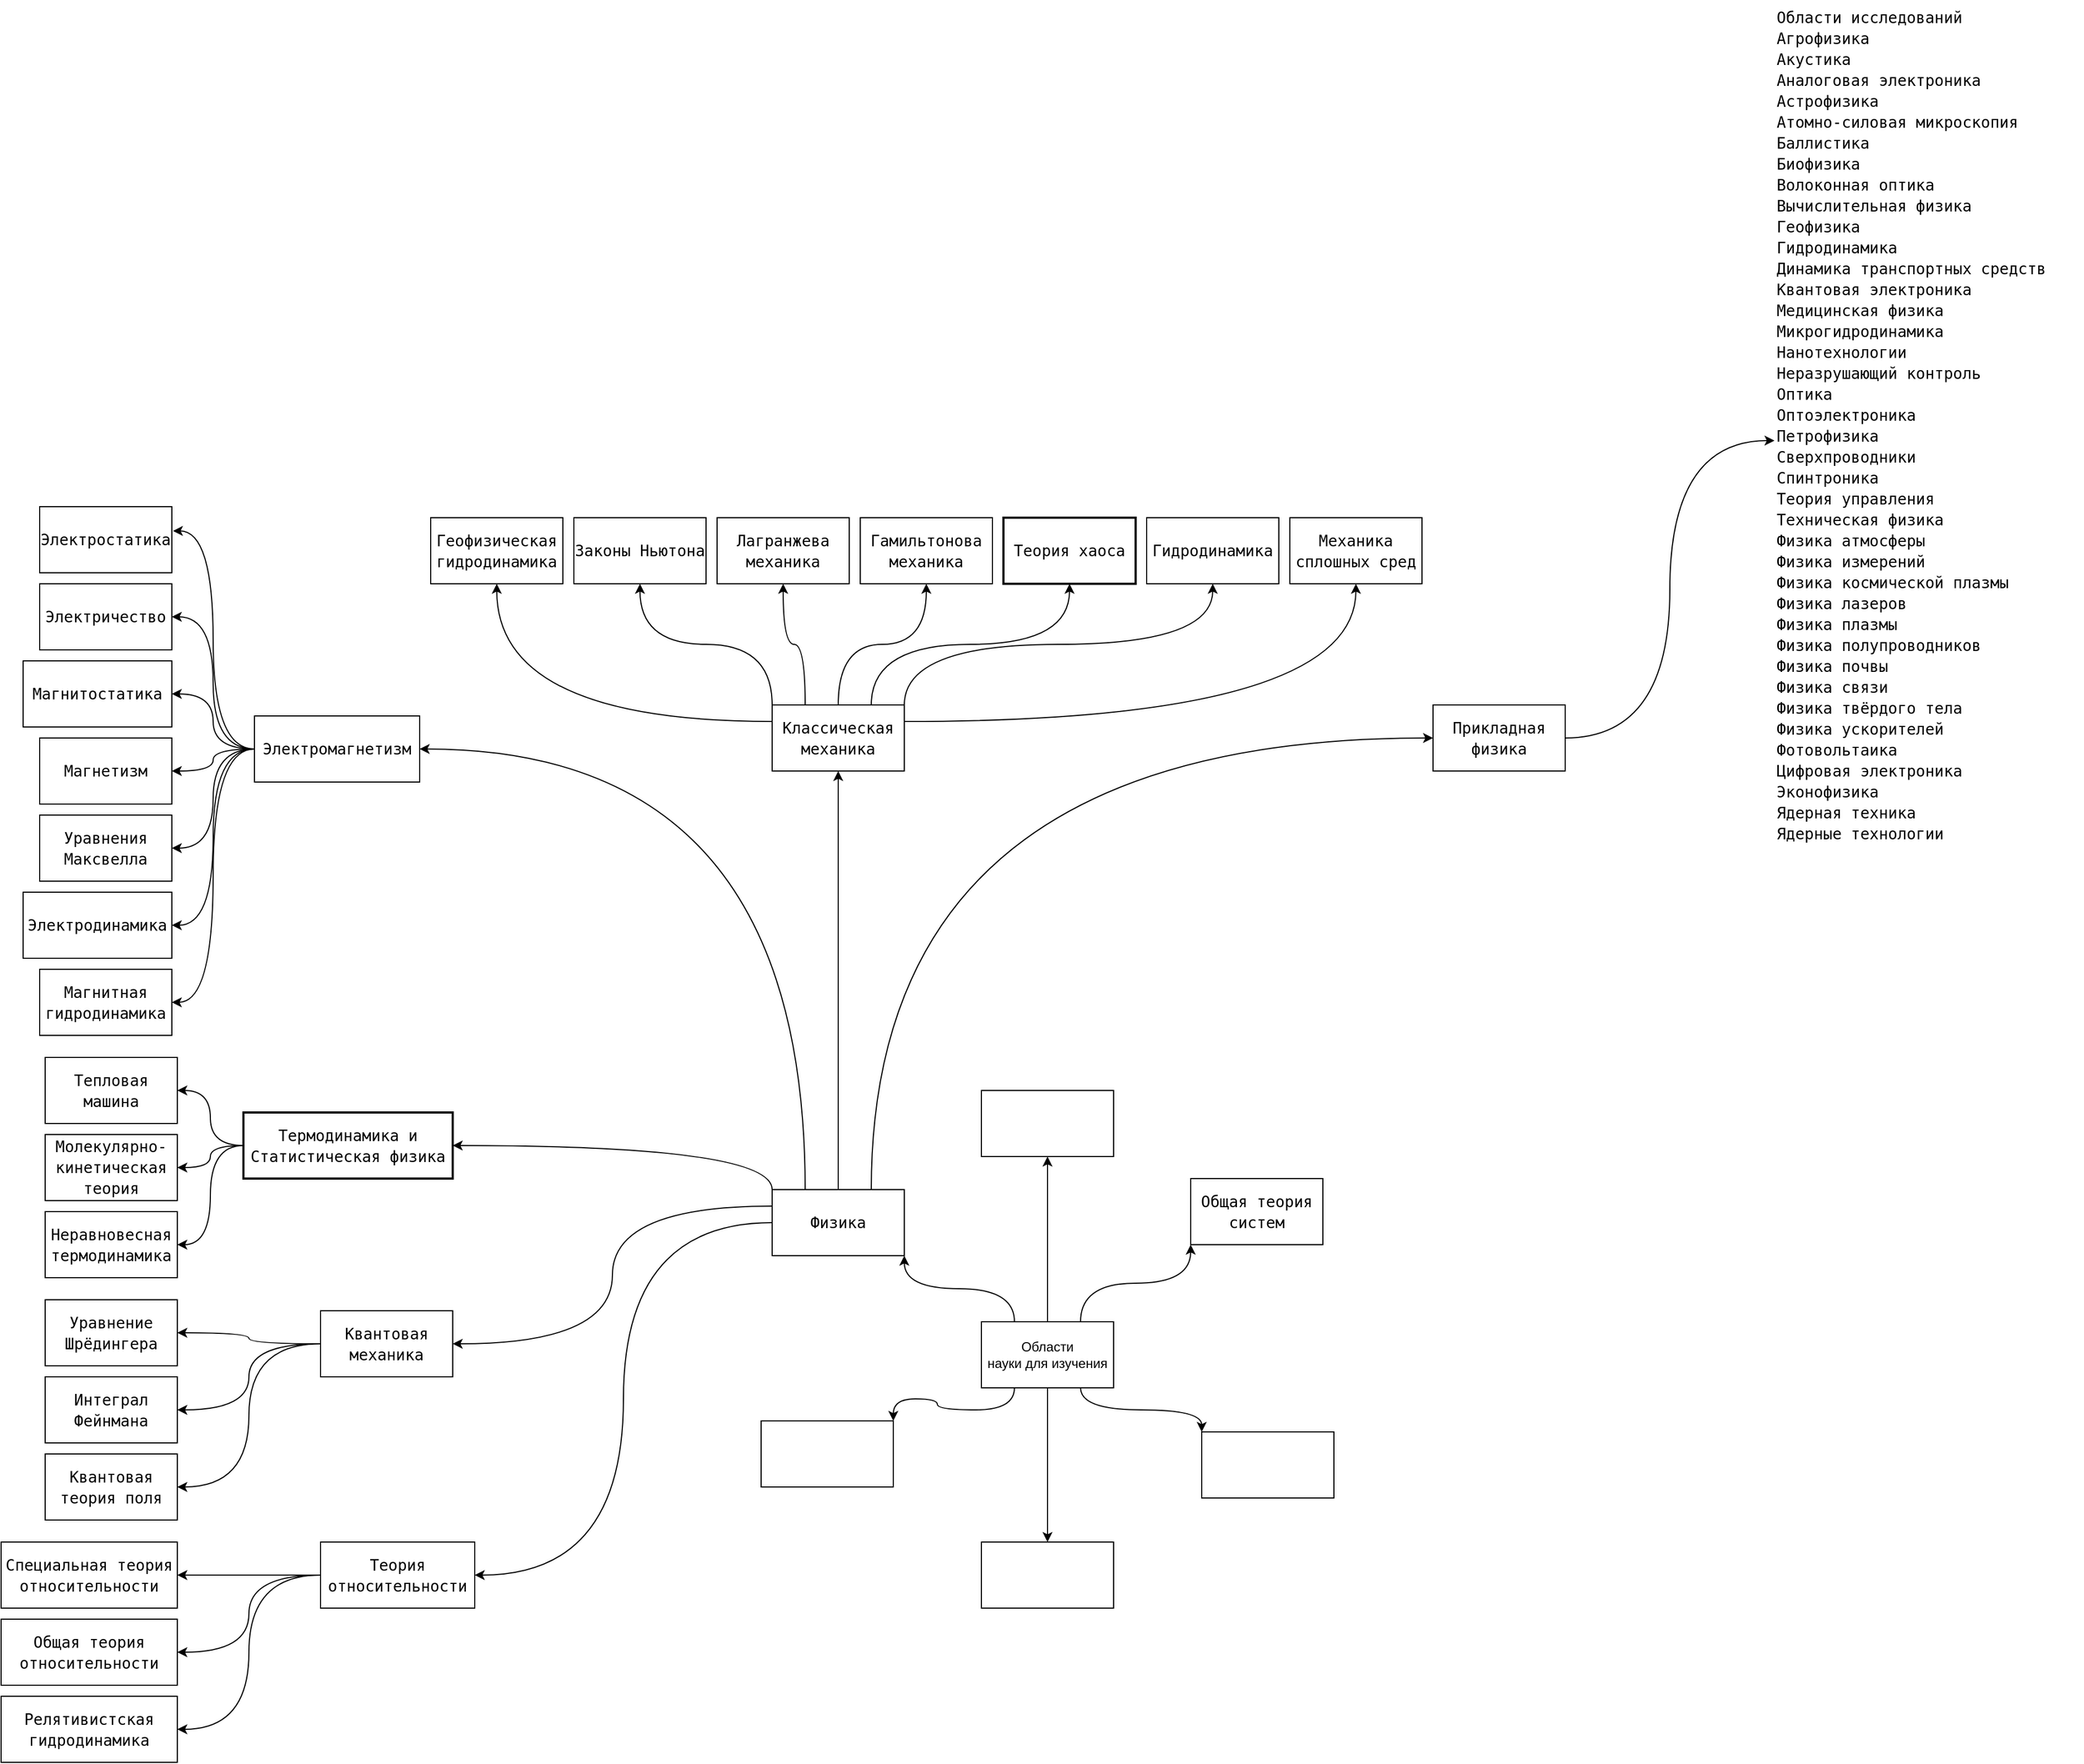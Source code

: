 <mxfile version="20.2.3" type="github">
  <diagram id="l6aqIKa7-YMKTYHHmrUL" name="Page-1">
    <mxGraphModel dx="2268" dy="1892" grid="1" gridSize="10" guides="1" tooltips="1" connect="1" arrows="1" fold="1" page="1" pageScale="1" pageWidth="850" pageHeight="1100" math="0" shadow="0">
      <root>
        <mxCell id="0" />
        <mxCell id="1" parent="0" />
        <mxCell id="TVAkchOufUscBztfs9pw-9" style="edgeStyle=orthogonalEdgeStyle;rounded=0;orthogonalLoop=1;jettySize=auto;html=1;exitX=0.75;exitY=0;exitDx=0;exitDy=0;entryX=0;entryY=1;entryDx=0;entryDy=0;curved=1;" edge="1" parent="1" source="TVAkchOufUscBztfs9pw-1" target="TVAkchOufUscBztfs9pw-2">
          <mxGeometry relative="1" as="geometry" />
        </mxCell>
        <mxCell id="TVAkchOufUscBztfs9pw-10" style="edgeStyle=orthogonalEdgeStyle;curved=1;rounded=0;orthogonalLoop=1;jettySize=auto;html=1;exitX=0.5;exitY=0;exitDx=0;exitDy=0;entryX=0.5;entryY=1;entryDx=0;entryDy=0;" edge="1" parent="1" source="TVAkchOufUscBztfs9pw-1" target="TVAkchOufUscBztfs9pw-6">
          <mxGeometry relative="1" as="geometry" />
        </mxCell>
        <mxCell id="TVAkchOufUscBztfs9pw-11" style="edgeStyle=orthogonalEdgeStyle;curved=1;rounded=0;orthogonalLoop=1;jettySize=auto;html=1;exitX=0.25;exitY=0;exitDx=0;exitDy=0;entryX=1;entryY=1;entryDx=0;entryDy=0;" edge="1" parent="1" source="TVAkchOufUscBztfs9pw-1" target="TVAkchOufUscBztfs9pw-3">
          <mxGeometry relative="1" as="geometry" />
        </mxCell>
        <mxCell id="TVAkchOufUscBztfs9pw-12" style="edgeStyle=orthogonalEdgeStyle;curved=1;rounded=0;orthogonalLoop=1;jettySize=auto;html=1;exitX=0.25;exitY=1;exitDx=0;exitDy=0;entryX=1;entryY=0;entryDx=0;entryDy=0;" edge="1" parent="1" source="TVAkchOufUscBztfs9pw-1" target="TVAkchOufUscBztfs9pw-4">
          <mxGeometry relative="1" as="geometry" />
        </mxCell>
        <mxCell id="TVAkchOufUscBztfs9pw-13" style="edgeStyle=orthogonalEdgeStyle;curved=1;rounded=0;orthogonalLoop=1;jettySize=auto;html=1;exitX=0.75;exitY=1;exitDx=0;exitDy=0;entryX=0;entryY=0;entryDx=0;entryDy=0;" edge="1" parent="1" source="TVAkchOufUscBztfs9pw-1" target="TVAkchOufUscBztfs9pw-5">
          <mxGeometry relative="1" as="geometry" />
        </mxCell>
        <mxCell id="TVAkchOufUscBztfs9pw-14" style="edgeStyle=orthogonalEdgeStyle;curved=1;rounded=0;orthogonalLoop=1;jettySize=auto;html=1;exitX=0.5;exitY=1;exitDx=0;exitDy=0;entryX=0.5;entryY=0;entryDx=0;entryDy=0;" edge="1" parent="1" source="TVAkchOufUscBztfs9pw-1" target="TVAkchOufUscBztfs9pw-7">
          <mxGeometry relative="1" as="geometry" />
        </mxCell>
        <mxCell id="TVAkchOufUscBztfs9pw-1" value="Области&lt;br&gt;науки для изучения" style="rounded=0;whiteSpace=wrap;html=1;" vertex="1" parent="1">
          <mxGeometry x="370" y="340" width="120" height="60" as="geometry" />
        </mxCell>
        <mxCell id="TVAkchOufUscBztfs9pw-2" value="&lt;div style=&quot;background-color: rgb(255, 255, 255); font-family: &amp;quot;Droid Sans Mono&amp;quot;, &amp;quot;monospace&amp;quot;, monospace; font-size: 14px; line-height: 19px;&quot;&gt;Общая теория систем&lt;/div&gt;" style="rounded=0;whiteSpace=wrap;html=1;" vertex="1" parent="1">
          <mxGeometry x="560" y="210" width="120" height="60" as="geometry" />
        </mxCell>
        <mxCell id="TVAkchOufUscBztfs9pw-16" style="edgeStyle=orthogonalEdgeStyle;curved=1;rounded=0;orthogonalLoop=1;jettySize=auto;html=1;exitX=0.5;exitY=0;exitDx=0;exitDy=0;entryX=0.5;entryY=1;entryDx=0;entryDy=0;" edge="1" parent="1" source="TVAkchOufUscBztfs9pw-3" target="TVAkchOufUscBztfs9pw-15">
          <mxGeometry relative="1" as="geometry" />
        </mxCell>
        <mxCell id="TVAkchOufUscBztfs9pw-24" style="edgeStyle=orthogonalEdgeStyle;curved=1;rounded=0;orthogonalLoop=1;jettySize=auto;html=1;exitX=0;exitY=0.5;exitDx=0;exitDy=0;entryX=1;entryY=0.5;entryDx=0;entryDy=0;" edge="1" parent="1" source="TVAkchOufUscBztfs9pw-3" target="TVAkchOufUscBztfs9pw-23">
          <mxGeometry relative="1" as="geometry" />
        </mxCell>
        <mxCell id="TVAkchOufUscBztfs9pw-25" style="edgeStyle=orthogonalEdgeStyle;curved=1;rounded=0;orthogonalLoop=1;jettySize=auto;html=1;exitX=0;exitY=0.25;exitDx=0;exitDy=0;entryX=1;entryY=0.5;entryDx=0;entryDy=0;" edge="1" parent="1" source="TVAkchOufUscBztfs9pw-3" target="TVAkchOufUscBztfs9pw-21">
          <mxGeometry relative="1" as="geometry" />
        </mxCell>
        <mxCell id="TVAkchOufUscBztfs9pw-56" style="edgeStyle=orthogonalEdgeStyle;curved=1;rounded=0;orthogonalLoop=1;jettySize=auto;html=1;exitX=0;exitY=0;exitDx=0;exitDy=0;entryX=1;entryY=0.5;entryDx=0;entryDy=0;" edge="1" parent="1" source="TVAkchOufUscBztfs9pw-3" target="TVAkchOufUscBztfs9pw-19">
          <mxGeometry relative="1" as="geometry" />
        </mxCell>
        <mxCell id="TVAkchOufUscBztfs9pw-78" style="edgeStyle=orthogonalEdgeStyle;curved=1;rounded=0;orthogonalLoop=1;jettySize=auto;html=1;exitX=0.25;exitY=0;exitDx=0;exitDy=0;entryX=1;entryY=0.5;entryDx=0;entryDy=0;" edge="1" parent="1" source="TVAkchOufUscBztfs9pw-3" target="TVAkchOufUscBztfs9pw-17">
          <mxGeometry relative="1" as="geometry" />
        </mxCell>
        <mxCell id="TVAkchOufUscBztfs9pw-81" style="edgeStyle=orthogonalEdgeStyle;curved=1;rounded=0;orthogonalLoop=1;jettySize=auto;html=1;exitX=0.75;exitY=0;exitDx=0;exitDy=0;entryX=0;entryY=0.5;entryDx=0;entryDy=0;" edge="1" parent="1" source="TVAkchOufUscBztfs9pw-3" target="TVAkchOufUscBztfs9pw-79">
          <mxGeometry relative="1" as="geometry" />
        </mxCell>
        <mxCell id="TVAkchOufUscBztfs9pw-3" value="&lt;div style=&quot;line-height: 19px;&quot;&gt;&lt;div style=&quot;background-color: rgb(255, 255, 255); font-family: &amp;quot;Droid Sans Mono&amp;quot;, &amp;quot;monospace&amp;quot;, monospace; font-size: 14px; line-height: 19px;&quot;&gt;Физика&lt;/div&gt;&lt;/div&gt;" style="rounded=0;whiteSpace=wrap;html=1;" vertex="1" parent="1">
          <mxGeometry x="180" y="220" width="120" height="60" as="geometry" />
        </mxCell>
        <mxCell id="TVAkchOufUscBztfs9pw-4" value="" style="rounded=0;whiteSpace=wrap;html=1;" vertex="1" parent="1">
          <mxGeometry x="170" y="430" width="120" height="60" as="geometry" />
        </mxCell>
        <mxCell id="TVAkchOufUscBztfs9pw-5" value="" style="rounded=0;whiteSpace=wrap;html=1;" vertex="1" parent="1">
          <mxGeometry x="570" y="440" width="120" height="60" as="geometry" />
        </mxCell>
        <mxCell id="TVAkchOufUscBztfs9pw-6" value="" style="rounded=0;whiteSpace=wrap;html=1;" vertex="1" parent="1">
          <mxGeometry x="370" y="130" width="120" height="60" as="geometry" />
        </mxCell>
        <mxCell id="TVAkchOufUscBztfs9pw-7" value="" style="rounded=0;whiteSpace=wrap;html=1;" vertex="1" parent="1">
          <mxGeometry x="370" y="540" width="120" height="60" as="geometry" />
        </mxCell>
        <mxCell id="TVAkchOufUscBztfs9pw-54" value="" style="group" vertex="1" connectable="0" parent="1">
          <mxGeometry x="-130" y="-390" width="900" height="230" as="geometry" />
        </mxCell>
        <mxCell id="TVAkchOufUscBztfs9pw-15" value="&lt;div style=&quot;background-color: rgb(255, 255, 255); font-family: &amp;quot;Droid Sans Mono&amp;quot;, &amp;quot;monospace&amp;quot;, monospace; font-size: 14px; line-height: 19px;&quot;&gt;Классическая механика&lt;/div&gt;" style="rounded=0;whiteSpace=wrap;html=1;" vertex="1" parent="TVAkchOufUscBztfs9pw-54">
          <mxGeometry x="310" y="170" width="120" height="60" as="geometry" />
        </mxCell>
        <mxCell id="TVAkchOufUscBztfs9pw-26" value="&lt;div style=&quot;background-color: rgb(255, 255, 255); font-family: &amp;quot;Droid Sans Mono&amp;quot;, &amp;quot;monospace&amp;quot;, monospace; font-size: 14px; line-height: 19px;&quot;&gt;Законы Ньютона&lt;/div&gt;" style="rounded=0;whiteSpace=wrap;html=1;" vertex="1" parent="TVAkchOufUscBztfs9pw-54">
          <mxGeometry x="130" width="120" height="60" as="geometry" />
        </mxCell>
        <mxCell id="TVAkchOufUscBztfs9pw-27" value="&lt;div style=&quot;background-color: rgb(255, 255, 255); font-family: &amp;quot;Droid Sans Mono&amp;quot;, &amp;quot;monospace&amp;quot;, monospace; font-size: 14px; line-height: 19px;&quot;&gt;Лагранжева механика&lt;/div&gt;" style="rounded=0;whiteSpace=wrap;html=1;" vertex="1" parent="TVAkchOufUscBztfs9pw-54">
          <mxGeometry x="260" width="120" height="60" as="geometry" />
        </mxCell>
        <mxCell id="TVAkchOufUscBztfs9pw-28" value="&lt;div style=&quot;background-color: rgb(255, 255, 255); font-family: &amp;quot;Droid Sans Mono&amp;quot;, &amp;quot;monospace&amp;quot;, monospace; font-size: 14px; line-height: 19px;&quot;&gt;Гамильтонова механика&lt;/div&gt;" style="rounded=0;whiteSpace=wrap;html=1;" vertex="1" parent="TVAkchOufUscBztfs9pw-54">
          <mxGeometry x="390" width="120" height="60" as="geometry" />
        </mxCell>
        <mxCell id="TVAkchOufUscBztfs9pw-29" value="&lt;div style=&quot;background-color: rgb(255, 255, 255); font-family: &amp;quot;Droid Sans Mono&amp;quot;, &amp;quot;monospace&amp;quot;, monospace; font-size: 14px; line-height: 19px;&quot;&gt;Теория хаоса&lt;/div&gt;" style="rounded=0;whiteSpace=wrap;html=1;strokeWidth=2;" vertex="1" parent="TVAkchOufUscBztfs9pw-54">
          <mxGeometry x="520" width="120" height="60" as="geometry" />
        </mxCell>
        <mxCell id="TVAkchOufUscBztfs9pw-34" value="&lt;div style=&quot;background-color: rgb(255, 255, 255); font-family: &amp;quot;Droid Sans Mono&amp;quot;, &amp;quot;monospace&amp;quot;, monospace; font-size: 14px; line-height: 19px;&quot;&gt;Гидродинамика&lt;/div&gt;" style="rounded=0;whiteSpace=wrap;html=1;" vertex="1" parent="TVAkchOufUscBztfs9pw-54">
          <mxGeometry x="650" width="120" height="60" as="geometry" />
        </mxCell>
        <mxCell id="TVAkchOufUscBztfs9pw-35" value="&lt;div style=&quot;background-color: rgb(255, 255, 255); font-family: &amp;quot;Droid Sans Mono&amp;quot;, &amp;quot;monospace&amp;quot;, monospace; font-size: 14px; line-height: 19px;&quot;&gt;Геофизическая гидродинамика&lt;/div&gt;" style="rounded=0;whiteSpace=wrap;html=1;" vertex="1" parent="TVAkchOufUscBztfs9pw-54">
          <mxGeometry width="120" height="60" as="geometry" />
        </mxCell>
        <mxCell id="TVAkchOufUscBztfs9pw-38" value="&lt;div style=&quot;background-color: rgb(255, 255, 255); font-family: &amp;quot;Droid Sans Mono&amp;quot;, &amp;quot;monospace&amp;quot;, monospace; font-size: 14px; line-height: 19px;&quot;&gt;Механика сплошных сред&lt;/div&gt;" style="rounded=0;whiteSpace=wrap;html=1;" vertex="1" parent="TVAkchOufUscBztfs9pw-54">
          <mxGeometry x="780" width="120" height="60" as="geometry" />
        </mxCell>
        <mxCell id="TVAkchOufUscBztfs9pw-30" style="edgeStyle=orthogonalEdgeStyle;curved=1;rounded=0;orthogonalLoop=1;jettySize=auto;html=1;exitX=0;exitY=0;exitDx=0;exitDy=0;entryX=0.5;entryY=1;entryDx=0;entryDy=0;" edge="1" parent="TVAkchOufUscBztfs9pw-54" source="TVAkchOufUscBztfs9pw-15" target="TVAkchOufUscBztfs9pw-26">
          <mxGeometry relative="1" as="geometry" />
        </mxCell>
        <mxCell id="TVAkchOufUscBztfs9pw-31" style="edgeStyle=orthogonalEdgeStyle;curved=1;rounded=0;orthogonalLoop=1;jettySize=auto;html=1;exitX=0.25;exitY=0;exitDx=0;exitDy=0;entryX=0.5;entryY=1;entryDx=0;entryDy=0;" edge="1" parent="TVAkchOufUscBztfs9pw-54" source="TVAkchOufUscBztfs9pw-15" target="TVAkchOufUscBztfs9pw-27">
          <mxGeometry relative="1" as="geometry" />
        </mxCell>
        <mxCell id="TVAkchOufUscBztfs9pw-32" style="edgeStyle=orthogonalEdgeStyle;curved=1;rounded=0;orthogonalLoop=1;jettySize=auto;html=1;exitX=0.5;exitY=0;exitDx=0;exitDy=0;entryX=0.5;entryY=1;entryDx=0;entryDy=0;" edge="1" parent="TVAkchOufUscBztfs9pw-54" source="TVAkchOufUscBztfs9pw-15" target="TVAkchOufUscBztfs9pw-28">
          <mxGeometry relative="1" as="geometry" />
        </mxCell>
        <mxCell id="TVAkchOufUscBztfs9pw-33" style="edgeStyle=orthogonalEdgeStyle;curved=1;rounded=0;orthogonalLoop=1;jettySize=auto;html=1;exitX=0.75;exitY=0;exitDx=0;exitDy=0;entryX=0.5;entryY=1;entryDx=0;entryDy=0;" edge="1" parent="TVAkchOufUscBztfs9pw-54" source="TVAkchOufUscBztfs9pw-15" target="TVAkchOufUscBztfs9pw-29">
          <mxGeometry relative="1" as="geometry" />
        </mxCell>
        <mxCell id="TVAkchOufUscBztfs9pw-37" style="edgeStyle=orthogonalEdgeStyle;curved=1;rounded=0;orthogonalLoop=1;jettySize=auto;html=1;exitX=1;exitY=0;exitDx=0;exitDy=0;entryX=0.5;entryY=1;entryDx=0;entryDy=0;" edge="1" parent="TVAkchOufUscBztfs9pw-54" source="TVAkchOufUscBztfs9pw-15" target="TVAkchOufUscBztfs9pw-34">
          <mxGeometry relative="1" as="geometry" />
        </mxCell>
        <mxCell id="TVAkchOufUscBztfs9pw-36" style="edgeStyle=orthogonalEdgeStyle;curved=1;rounded=0;orthogonalLoop=1;jettySize=auto;html=1;exitX=0;exitY=0.25;exitDx=0;exitDy=0;entryX=0.5;entryY=1;entryDx=0;entryDy=0;" edge="1" parent="TVAkchOufUscBztfs9pw-54" source="TVAkchOufUscBztfs9pw-15" target="TVAkchOufUscBztfs9pw-35">
          <mxGeometry relative="1" as="geometry" />
        </mxCell>
        <mxCell id="TVAkchOufUscBztfs9pw-39" style="edgeStyle=orthogonalEdgeStyle;curved=1;rounded=0;orthogonalLoop=1;jettySize=auto;html=1;exitX=1;exitY=0.25;exitDx=0;exitDy=0;entryX=0.5;entryY=1;entryDx=0;entryDy=0;" edge="1" parent="TVAkchOufUscBztfs9pw-54" source="TVAkchOufUscBztfs9pw-15" target="TVAkchOufUscBztfs9pw-38">
          <mxGeometry relative="1" as="geometry" />
        </mxCell>
        <mxCell id="TVAkchOufUscBztfs9pw-55" value="" style="group" vertex="1" connectable="0" parent="1">
          <mxGeometry x="-500" y="-400" width="360" height="480" as="geometry" />
        </mxCell>
        <mxCell id="TVAkchOufUscBztfs9pw-17" value="&lt;div style=&quot;background-color: rgb(255, 255, 255); font-family: &amp;quot;Droid Sans Mono&amp;quot;, &amp;quot;monospace&amp;quot;, monospace; font-size: 14px; line-height: 19px;&quot;&gt;Электромагнетизм&lt;/div&gt;" style="rounded=0;whiteSpace=wrap;html=1;" vertex="1" parent="TVAkchOufUscBztfs9pw-55">
          <mxGeometry x="210" y="190" width="150" height="60" as="geometry" />
        </mxCell>
        <mxCell id="TVAkchOufUscBztfs9pw-40" value="&lt;div style=&quot;background-color: rgb(255, 255, 255); font-family: &amp;quot;Droid Sans Mono&amp;quot;, &amp;quot;monospace&amp;quot;, monospace; font-size: 14px; line-height: 19px;&quot;&gt;Электричество&lt;/div&gt;" style="rounded=0;whiteSpace=wrap;html=1;" vertex="1" parent="TVAkchOufUscBztfs9pw-55">
          <mxGeometry x="15" y="70" width="120" height="60" as="geometry" />
        </mxCell>
        <mxCell id="TVAkchOufUscBztfs9pw-41" value="&lt;div style=&quot;background-color: rgb(255, 255, 255); font-family: &amp;quot;Droid Sans Mono&amp;quot;, &amp;quot;monospace&amp;quot;, monospace; font-size: 14px; line-height: 19px;&quot;&gt;Магнитостатика&lt;/div&gt;" style="rounded=0;whiteSpace=wrap;html=1;" vertex="1" parent="TVAkchOufUscBztfs9pw-55">
          <mxGeometry y="140" width="135" height="60" as="geometry" />
        </mxCell>
        <mxCell id="TVAkchOufUscBztfs9pw-42" value="&lt;div style=&quot;background-color: rgb(255, 255, 255); font-family: &amp;quot;Droid Sans Mono&amp;quot;, &amp;quot;monospace&amp;quot;, monospace; font-size: 14px; line-height: 19px;&quot;&gt;Магнетизм&lt;/div&gt;" style="rounded=0;whiteSpace=wrap;html=1;" vertex="1" parent="TVAkchOufUscBztfs9pw-55">
          <mxGeometry x="15" y="210" width="120" height="60" as="geometry" />
        </mxCell>
        <mxCell id="TVAkchOufUscBztfs9pw-43" value="&lt;div style=&quot;background-color: rgb(255, 255, 255); font-family: &amp;quot;Droid Sans Mono&amp;quot;, &amp;quot;monospace&amp;quot;, monospace; font-size: 14px; line-height: 19px;&quot;&gt;Уравнения Максвелла&lt;/div&gt;" style="rounded=0;whiteSpace=wrap;html=1;" vertex="1" parent="TVAkchOufUscBztfs9pw-55">
          <mxGeometry x="15" y="280" width="120" height="60" as="geometry" />
        </mxCell>
        <mxCell id="TVAkchOufUscBztfs9pw-44" value="&lt;div style=&quot;background-color: rgb(255, 255, 255); font-family: &amp;quot;Droid Sans Mono&amp;quot;, &amp;quot;monospace&amp;quot;, monospace; font-size: 14px; line-height: 19px;&quot;&gt;Электростатика&lt;/div&gt;" style="rounded=0;whiteSpace=wrap;html=1;" vertex="1" parent="TVAkchOufUscBztfs9pw-55">
          <mxGeometry x="15" width="120" height="60" as="geometry" />
        </mxCell>
        <mxCell id="TVAkchOufUscBztfs9pw-45" value="&lt;div style=&quot;background-color: rgb(255, 255, 255); font-family: &amp;quot;Droid Sans Mono&amp;quot;, &amp;quot;monospace&amp;quot;, monospace; font-size: 14px; line-height: 19px;&quot;&gt;Электродинамика&lt;/div&gt;" style="rounded=0;whiteSpace=wrap;html=1;" vertex="1" parent="TVAkchOufUscBztfs9pw-55">
          <mxGeometry y="350" width="135" height="60" as="geometry" />
        </mxCell>
        <mxCell id="TVAkchOufUscBztfs9pw-46" value="&lt;div style=&quot;background-color: rgb(255, 255, 255); font-family: &amp;quot;Droid Sans Mono&amp;quot;, &amp;quot;monospace&amp;quot;, monospace; font-size: 14px; line-height: 19px;&quot;&gt;Магнитная гидродинамика&lt;/div&gt;" style="rounded=0;whiteSpace=wrap;html=1;" vertex="1" parent="TVAkchOufUscBztfs9pw-55">
          <mxGeometry x="15" y="420" width="120" height="60" as="geometry" />
        </mxCell>
        <mxCell id="TVAkchOufUscBztfs9pw-48" style="edgeStyle=orthogonalEdgeStyle;curved=1;rounded=0;orthogonalLoop=1;jettySize=auto;html=1;exitX=0;exitY=0.5;exitDx=0;exitDy=0;entryX=1;entryY=0.5;entryDx=0;entryDy=0;" edge="1" parent="TVAkchOufUscBztfs9pw-55" source="TVAkchOufUscBztfs9pw-17" target="TVAkchOufUscBztfs9pw-40">
          <mxGeometry relative="1" as="geometry" />
        </mxCell>
        <mxCell id="TVAkchOufUscBztfs9pw-49" style="edgeStyle=orthogonalEdgeStyle;curved=1;rounded=0;orthogonalLoop=1;jettySize=auto;html=1;exitX=0;exitY=0.5;exitDx=0;exitDy=0;entryX=1;entryY=0.5;entryDx=0;entryDy=0;" edge="1" parent="TVAkchOufUscBztfs9pw-55" source="TVAkchOufUscBztfs9pw-17" target="TVAkchOufUscBztfs9pw-41">
          <mxGeometry relative="1" as="geometry" />
        </mxCell>
        <mxCell id="TVAkchOufUscBztfs9pw-50" style="edgeStyle=orthogonalEdgeStyle;curved=1;rounded=0;orthogonalLoop=1;jettySize=auto;html=1;exitX=0;exitY=0.5;exitDx=0;exitDy=0;entryX=1;entryY=0.5;entryDx=0;entryDy=0;" edge="1" parent="TVAkchOufUscBztfs9pw-55" source="TVAkchOufUscBztfs9pw-17" target="TVAkchOufUscBztfs9pw-42">
          <mxGeometry relative="1" as="geometry" />
        </mxCell>
        <mxCell id="TVAkchOufUscBztfs9pw-51" style="edgeStyle=orthogonalEdgeStyle;curved=1;rounded=0;orthogonalLoop=1;jettySize=auto;html=1;exitX=0;exitY=0.5;exitDx=0;exitDy=0;entryX=1;entryY=0.5;entryDx=0;entryDy=0;" edge="1" parent="TVAkchOufUscBztfs9pw-55" source="TVAkchOufUscBztfs9pw-17" target="TVAkchOufUscBztfs9pw-43">
          <mxGeometry relative="1" as="geometry" />
        </mxCell>
        <mxCell id="TVAkchOufUscBztfs9pw-47" style="edgeStyle=orthogonalEdgeStyle;curved=1;rounded=0;orthogonalLoop=1;jettySize=auto;html=1;exitX=0;exitY=0.5;exitDx=0;exitDy=0;entryX=1.008;entryY=0.367;entryDx=0;entryDy=0;entryPerimeter=0;" edge="1" parent="TVAkchOufUscBztfs9pw-55" source="TVAkchOufUscBztfs9pw-17" target="TVAkchOufUscBztfs9pw-44">
          <mxGeometry relative="1" as="geometry" />
        </mxCell>
        <mxCell id="TVAkchOufUscBztfs9pw-52" style="edgeStyle=orthogonalEdgeStyle;curved=1;rounded=0;orthogonalLoop=1;jettySize=auto;html=1;exitX=0;exitY=0.5;exitDx=0;exitDy=0;entryX=1;entryY=0.5;entryDx=0;entryDy=0;" edge="1" parent="TVAkchOufUscBztfs9pw-55" source="TVAkchOufUscBztfs9pw-17" target="TVAkchOufUscBztfs9pw-45">
          <mxGeometry relative="1" as="geometry" />
        </mxCell>
        <mxCell id="TVAkchOufUscBztfs9pw-53" style="edgeStyle=orthogonalEdgeStyle;curved=1;rounded=0;orthogonalLoop=1;jettySize=auto;html=1;exitX=0;exitY=0.5;exitDx=0;exitDy=0;entryX=1;entryY=0.5;entryDx=0;entryDy=0;" edge="1" parent="TVAkchOufUscBztfs9pw-55" source="TVAkchOufUscBztfs9pw-17" target="TVAkchOufUscBztfs9pw-46">
          <mxGeometry relative="1" as="geometry" />
        </mxCell>
        <mxCell id="TVAkchOufUscBztfs9pw-63" value="" style="group" vertex="1" connectable="0" parent="1">
          <mxGeometry x="-480" y="100" width="370" height="200" as="geometry" />
        </mxCell>
        <mxCell id="TVAkchOufUscBztfs9pw-19" value="&lt;div style=&quot;background-color: rgb(255, 255, 255); font-family: &amp;quot;Droid Sans Mono&amp;quot;, &amp;quot;monospace&amp;quot;, monospace; font-size: 14px; line-height: 19px;&quot;&gt;Термодинамика и Статистическая физика&lt;/div&gt;" style="rounded=0;whiteSpace=wrap;html=1;strokeWidth=2;" vertex="1" parent="TVAkchOufUscBztfs9pw-63">
          <mxGeometry x="180" y="50" width="190" height="60" as="geometry" />
        </mxCell>
        <mxCell id="TVAkchOufUscBztfs9pw-57" value="&lt;div style=&quot;background-color: rgb(255, 255, 255); font-family: &amp;quot;Droid Sans Mono&amp;quot;, &amp;quot;monospace&amp;quot;, monospace; font-size: 14px; line-height: 19px;&quot;&gt;Тепловая машина&lt;/div&gt;" style="rounded=0;whiteSpace=wrap;html=1;" vertex="1" parent="TVAkchOufUscBztfs9pw-63">
          <mxGeometry width="120" height="60" as="geometry" />
        </mxCell>
        <mxCell id="TVAkchOufUscBztfs9pw-60" style="edgeStyle=orthogonalEdgeStyle;curved=1;rounded=0;orthogonalLoop=1;jettySize=auto;html=1;exitX=0;exitY=0.5;exitDx=0;exitDy=0;entryX=1;entryY=0.5;entryDx=0;entryDy=0;" edge="1" parent="TVAkchOufUscBztfs9pw-63" source="TVAkchOufUscBztfs9pw-19" target="TVAkchOufUscBztfs9pw-57">
          <mxGeometry relative="1" as="geometry" />
        </mxCell>
        <mxCell id="TVAkchOufUscBztfs9pw-58" value="&lt;div style=&quot;background-color: rgb(255, 255, 255); font-family: &amp;quot;Droid Sans Mono&amp;quot;, &amp;quot;monospace&amp;quot;, monospace; font-size: 14px; line-height: 19px;&quot;&gt;Молекулярно-кинетическая теория&lt;/div&gt;" style="rounded=0;whiteSpace=wrap;html=1;" vertex="1" parent="TVAkchOufUscBztfs9pw-63">
          <mxGeometry y="70" width="120" height="60" as="geometry" />
        </mxCell>
        <mxCell id="TVAkchOufUscBztfs9pw-61" style="edgeStyle=orthogonalEdgeStyle;curved=1;rounded=0;orthogonalLoop=1;jettySize=auto;html=1;exitX=0;exitY=0.5;exitDx=0;exitDy=0;entryX=1;entryY=0.5;entryDx=0;entryDy=0;" edge="1" parent="TVAkchOufUscBztfs9pw-63" source="TVAkchOufUscBztfs9pw-19" target="TVAkchOufUscBztfs9pw-58">
          <mxGeometry relative="1" as="geometry" />
        </mxCell>
        <mxCell id="TVAkchOufUscBztfs9pw-59" value="&lt;div style=&quot;background-color: rgb(255, 255, 255); font-family: &amp;quot;Droid Sans Mono&amp;quot;, &amp;quot;monospace&amp;quot;, monospace; font-size: 14px; line-height: 19px;&quot;&gt;Неравновесная термодинамика&lt;/div&gt;" style="rounded=0;whiteSpace=wrap;html=1;" vertex="1" parent="TVAkchOufUscBztfs9pw-63">
          <mxGeometry y="140" width="120" height="60" as="geometry" />
        </mxCell>
        <mxCell id="TVAkchOufUscBztfs9pw-62" style="edgeStyle=orthogonalEdgeStyle;curved=1;rounded=0;orthogonalLoop=1;jettySize=auto;html=1;exitX=0;exitY=0.5;exitDx=0;exitDy=0;entryX=1;entryY=0.5;entryDx=0;entryDy=0;" edge="1" parent="TVAkchOufUscBztfs9pw-63" source="TVAkchOufUscBztfs9pw-19" target="TVAkchOufUscBztfs9pw-59">
          <mxGeometry relative="1" as="geometry" />
        </mxCell>
        <mxCell id="TVAkchOufUscBztfs9pw-70" value="" style="group" vertex="1" connectable="0" parent="1">
          <mxGeometry x="-480" y="320" width="370" height="200" as="geometry" />
        </mxCell>
        <mxCell id="TVAkchOufUscBztfs9pw-21" value="&lt;div style=&quot;background-color: rgb(255, 255, 255); font-family: &amp;quot;Droid Sans Mono&amp;quot;, &amp;quot;monospace&amp;quot;, monospace; font-size: 14px; line-height: 19px;&quot;&gt;Квантовая механика&lt;/div&gt;" style="rounded=0;whiteSpace=wrap;html=1;" vertex="1" parent="TVAkchOufUscBztfs9pw-70">
          <mxGeometry x="250" y="10" width="120" height="60" as="geometry" />
        </mxCell>
        <mxCell id="TVAkchOufUscBztfs9pw-64" value="&lt;div style=&quot;background-color: rgb(255, 255, 255); font-family: &amp;quot;Droid Sans Mono&amp;quot;, &amp;quot;monospace&amp;quot;, monospace; font-size: 14px; line-height: 19px;&quot;&gt;Уравнение Шрёдингера&lt;/div&gt;" style="rounded=0;whiteSpace=wrap;html=1;" vertex="1" parent="TVAkchOufUscBztfs9pw-70">
          <mxGeometry width="120" height="60" as="geometry" />
        </mxCell>
        <mxCell id="TVAkchOufUscBztfs9pw-65" value="&lt;div style=&quot;background-color: rgb(255, 255, 255); font-family: &amp;quot;Droid Sans Mono&amp;quot;, &amp;quot;monospace&amp;quot;, monospace; font-size: 14px; line-height: 19px;&quot;&gt;Интеграл Фейнмана&lt;/div&gt;" style="rounded=0;whiteSpace=wrap;html=1;" vertex="1" parent="TVAkchOufUscBztfs9pw-70">
          <mxGeometry y="70" width="120" height="60" as="geometry" />
        </mxCell>
        <mxCell id="TVAkchOufUscBztfs9pw-66" value="&lt;div style=&quot;background-color: rgb(255, 255, 255); font-family: &amp;quot;Droid Sans Mono&amp;quot;, &amp;quot;monospace&amp;quot;, monospace; font-size: 14px; line-height: 19px;&quot;&gt;Квантовая теория поля&lt;/div&gt;" style="rounded=0;whiteSpace=wrap;html=1;" vertex="1" parent="TVAkchOufUscBztfs9pw-70">
          <mxGeometry y="140" width="120" height="60" as="geometry" />
        </mxCell>
        <mxCell id="TVAkchOufUscBztfs9pw-67" style="edgeStyle=orthogonalEdgeStyle;curved=1;rounded=0;orthogonalLoop=1;jettySize=auto;html=1;exitX=0;exitY=0.5;exitDx=0;exitDy=0;entryX=1;entryY=0.5;entryDx=0;entryDy=0;" edge="1" parent="TVAkchOufUscBztfs9pw-70" source="TVAkchOufUscBztfs9pw-21" target="TVAkchOufUscBztfs9pw-64">
          <mxGeometry relative="1" as="geometry" />
        </mxCell>
        <mxCell id="TVAkchOufUscBztfs9pw-68" style="edgeStyle=orthogonalEdgeStyle;curved=1;rounded=0;orthogonalLoop=1;jettySize=auto;html=1;exitX=0;exitY=0.5;exitDx=0;exitDy=0;entryX=1;entryY=0.5;entryDx=0;entryDy=0;" edge="1" parent="TVAkchOufUscBztfs9pw-70" source="TVAkchOufUscBztfs9pw-21" target="TVAkchOufUscBztfs9pw-65">
          <mxGeometry relative="1" as="geometry" />
        </mxCell>
        <mxCell id="TVAkchOufUscBztfs9pw-69" style="edgeStyle=orthogonalEdgeStyle;curved=1;rounded=0;orthogonalLoop=1;jettySize=auto;html=1;exitX=0;exitY=0.5;exitDx=0;exitDy=0;entryX=1;entryY=0.5;entryDx=0;entryDy=0;" edge="1" parent="TVAkchOufUscBztfs9pw-70" source="TVAkchOufUscBztfs9pw-21" target="TVAkchOufUscBztfs9pw-66">
          <mxGeometry relative="1" as="geometry" />
        </mxCell>
        <mxCell id="TVAkchOufUscBztfs9pw-77" value="" style="group" vertex="1" connectable="0" parent="1">
          <mxGeometry x="-520" y="540" width="430" height="200" as="geometry" />
        </mxCell>
        <mxCell id="TVAkchOufUscBztfs9pw-23" value="&lt;div style=&quot;background-color: rgb(255, 255, 255); font-family: &amp;quot;Droid Sans Mono&amp;quot;, &amp;quot;monospace&amp;quot;, monospace; font-size: 14px; line-height: 19px;&quot;&gt;Теория относительности&lt;/div&gt;" style="rounded=0;whiteSpace=wrap;html=1;" vertex="1" parent="TVAkchOufUscBztfs9pw-77">
          <mxGeometry x="290" width="140" height="60" as="geometry" />
        </mxCell>
        <mxCell id="TVAkchOufUscBztfs9pw-71" value="&lt;div style=&quot;background-color: rgb(255, 255, 255); font-family: &amp;quot;Droid Sans Mono&amp;quot;, &amp;quot;monospace&amp;quot;, monospace; font-size: 14px; line-height: 19px;&quot;&gt;Специальная теория относительности&lt;/div&gt;" style="rounded=0;whiteSpace=wrap;html=1;" vertex="1" parent="TVAkchOufUscBztfs9pw-77">
          <mxGeometry width="160" height="60" as="geometry" />
        </mxCell>
        <mxCell id="TVAkchOufUscBztfs9pw-74" style="edgeStyle=orthogonalEdgeStyle;curved=1;rounded=0;orthogonalLoop=1;jettySize=auto;html=1;exitX=0;exitY=0.5;exitDx=0;exitDy=0;" edge="1" parent="TVAkchOufUscBztfs9pw-77" source="TVAkchOufUscBztfs9pw-23" target="TVAkchOufUscBztfs9pw-71">
          <mxGeometry relative="1" as="geometry" />
        </mxCell>
        <mxCell id="TVAkchOufUscBztfs9pw-72" value="&lt;div style=&quot;background-color: rgb(255, 255, 255); font-family: &amp;quot;Droid Sans Mono&amp;quot;, &amp;quot;monospace&amp;quot;, monospace; font-size: 14px; line-height: 19px;&quot;&gt;Общая теория относительности&lt;/div&gt;" style="rounded=0;whiteSpace=wrap;html=1;" vertex="1" parent="TVAkchOufUscBztfs9pw-77">
          <mxGeometry y="70" width="160" height="60" as="geometry" />
        </mxCell>
        <mxCell id="TVAkchOufUscBztfs9pw-75" style="edgeStyle=orthogonalEdgeStyle;curved=1;rounded=0;orthogonalLoop=1;jettySize=auto;html=1;exitX=0;exitY=0.5;exitDx=0;exitDy=0;entryX=1;entryY=0.5;entryDx=0;entryDy=0;" edge="1" parent="TVAkchOufUscBztfs9pw-77" source="TVAkchOufUscBztfs9pw-23" target="TVAkchOufUscBztfs9pw-72">
          <mxGeometry relative="1" as="geometry" />
        </mxCell>
        <mxCell id="TVAkchOufUscBztfs9pw-73" value="&lt;div style=&quot;background-color: rgb(255, 255, 255); font-family: &amp;quot;Droid Sans Mono&amp;quot;, &amp;quot;monospace&amp;quot;, monospace; font-size: 14px; line-height: 19px;&quot;&gt;Релятивистская гидродинамика&lt;/div&gt;" style="rounded=0;whiteSpace=wrap;html=1;" vertex="1" parent="TVAkchOufUscBztfs9pw-77">
          <mxGeometry y="140" width="160" height="60" as="geometry" />
        </mxCell>
        <mxCell id="TVAkchOufUscBztfs9pw-76" style="edgeStyle=orthogonalEdgeStyle;curved=1;rounded=0;orthogonalLoop=1;jettySize=auto;html=1;exitX=0;exitY=0.5;exitDx=0;exitDy=0;entryX=1;entryY=0.5;entryDx=0;entryDy=0;" edge="1" parent="TVAkchOufUscBztfs9pw-77" source="TVAkchOufUscBztfs9pw-23" target="TVAkchOufUscBztfs9pw-73">
          <mxGeometry relative="1" as="geometry" />
        </mxCell>
        <mxCell id="TVAkchOufUscBztfs9pw-82" style="edgeStyle=orthogonalEdgeStyle;curved=1;rounded=0;orthogonalLoop=1;jettySize=auto;html=1;exitX=1;exitY=0.5;exitDx=0;exitDy=0;" edge="1" parent="1" source="TVAkchOufUscBztfs9pw-79" target="TVAkchOufUscBztfs9pw-80">
          <mxGeometry relative="1" as="geometry" />
        </mxCell>
        <mxCell id="TVAkchOufUscBztfs9pw-79" value="&lt;div style=&quot;background-color: rgb(255, 255, 255); font-family: &amp;quot;Droid Sans Mono&amp;quot;, &amp;quot;monospace&amp;quot;, monospace; font-size: 14px; line-height: 19px;&quot;&gt;Прикладная физика&lt;/div&gt;" style="rounded=0;whiteSpace=wrap;html=1;strokeWidth=1;" vertex="1" parent="1">
          <mxGeometry x="780" y="-220" width="120" height="60" as="geometry" />
        </mxCell>
        <mxCell id="TVAkchOufUscBztfs9pw-80" value="&lt;div style=&quot;color: rgb(0, 0, 0); background-color: rgb(255, 255, 255); font-family: &amp;quot;Droid Sans Mono&amp;quot;, &amp;quot;monospace&amp;quot;, monospace; font-weight: normal; font-size: 14px; line-height: 19px;&quot;&gt;&lt;div&gt;Области исследований&lt;br&gt;&lt;/div&gt;&lt;div&gt;&lt;span style=&quot;color: #000000;&quot;&gt;        Агрофизика&lt;/span&gt;&lt;/div&gt;&lt;div&gt;&lt;span style=&quot;color: #000000;&quot;&gt;        Акустика&lt;/span&gt;&lt;/div&gt;&lt;div&gt;&lt;span style=&quot;color: #000000;&quot;&gt;        Аналоговая электроника&lt;/span&gt;&lt;/div&gt;&lt;div&gt;&lt;span style=&quot;color: #000000;&quot;&gt;        Астрофизика&lt;/span&gt;&lt;/div&gt;&lt;div&gt;&lt;span style=&quot;color: #000000;&quot;&gt;        Атомно-силовая микроскопия&lt;/span&gt;&lt;/div&gt;&lt;div&gt;&lt;span style=&quot;color: #000000;&quot;&gt;        Баллистика&lt;/span&gt;&lt;/div&gt;&lt;div&gt;&lt;span style=&quot;color: #000000;&quot;&gt;        Биофизика&lt;/span&gt;&lt;/div&gt;&lt;div&gt;&lt;span style=&quot;color: #000000;&quot;&gt;        Волоконная оптика&lt;/span&gt;&lt;/div&gt;&lt;div&gt;&lt;span style=&quot;color: #000000;&quot;&gt;        Вычислительная физика&lt;/span&gt;&lt;/div&gt;&lt;div&gt;&lt;span style=&quot;color: #000000;&quot;&gt;        Геофизика&lt;/span&gt;&lt;/div&gt;&lt;div&gt;&lt;span style=&quot;color: #000000;&quot;&gt;        Гидродинамика&lt;/span&gt;&lt;/div&gt;&lt;div&gt;&lt;span style=&quot;color: #000000;&quot;&gt;        Динамика транспортных средств&lt;/span&gt;&lt;/div&gt;&lt;div&gt;&lt;span style=&quot;color: #000000;&quot;&gt;        Квантовая электроника&lt;/span&gt;&lt;/div&gt;&lt;div&gt;&lt;span style=&quot;color: #000000;&quot;&gt;        Медицинская физика&lt;/span&gt;&lt;/div&gt;&lt;div&gt;&lt;span style=&quot;color: #000000;&quot;&gt;        Микрогидродинамика&lt;/span&gt;&lt;/div&gt;&lt;div&gt;&lt;span style=&quot;color: #000000;&quot;&gt;        Нанотехнологии&lt;/span&gt;&lt;/div&gt;&lt;div&gt;&lt;span style=&quot;color: #000000;&quot;&gt;        Неразрушающий контроль&lt;/span&gt;&lt;/div&gt;&lt;div&gt;&lt;span style=&quot;color: #000000;&quot;&gt;        Оптика&lt;/span&gt;&lt;/div&gt;&lt;div&gt;&lt;span style=&quot;color: #000000;&quot;&gt;        Оптоэлектроника&lt;/span&gt;&lt;/div&gt;&lt;div&gt;&lt;span style=&quot;color: #000000;&quot;&gt;        Петрофизика&lt;/span&gt;&lt;/div&gt;&lt;div&gt;&lt;span style=&quot;color: #000000;&quot;&gt;        Сверхпроводники&lt;/span&gt;&lt;/div&gt;&lt;div&gt;&lt;span style=&quot;color: #000000;&quot;&gt;        Спинтроника&lt;/span&gt;&lt;/div&gt;&lt;div&gt;&lt;span style=&quot;color: #000000;&quot;&gt;        Теория управления&lt;/span&gt;&lt;/div&gt;&lt;div&gt;&lt;span style=&quot;color: #000000;&quot;&gt;        Техническая физика&lt;/span&gt;&lt;/div&gt;&lt;div&gt;&lt;span style=&quot;color: #000000;&quot;&gt;        Физика атмосферы&lt;/span&gt;&lt;/div&gt;&lt;div&gt;&lt;span style=&quot;color: #000000;&quot;&gt;        Физика измерений&lt;/span&gt;&lt;/div&gt;&lt;div&gt;&lt;span style=&quot;color: #000000;&quot;&gt;        Физика космической плазмы&lt;/span&gt;&lt;/div&gt;&lt;div&gt;&lt;span style=&quot;color: #000000;&quot;&gt;        Физика лазеров&lt;/span&gt;&lt;/div&gt;&lt;div&gt;&lt;span style=&quot;color: #000000;&quot;&gt;        Физика плазмы&lt;/span&gt;&lt;/div&gt;&lt;div&gt;&lt;span style=&quot;color: #000000;&quot;&gt;        Физика полупроводников&lt;/span&gt;&lt;/div&gt;&lt;div&gt;&lt;span style=&quot;color: #000000;&quot;&gt;        Физика почвы&lt;/span&gt;&lt;/div&gt;&lt;div&gt;&lt;span style=&quot;color: #000000;&quot;&gt;        Физика связи&lt;/span&gt;&lt;/div&gt;&lt;div&gt;&lt;span style=&quot;color: #000000;&quot;&gt;        Физика твёрдого тела&lt;/span&gt;&lt;/div&gt;&lt;div&gt;&lt;span style=&quot;color: #000000;&quot;&gt;        Физика ускорителей&lt;/span&gt;&lt;/div&gt;&lt;div&gt;&lt;span style=&quot;color: #000000;&quot;&gt;        Фотовольтаика&lt;/span&gt;&lt;/div&gt;&lt;div&gt;&lt;span style=&quot;color: #000000;&quot;&gt;        Цифровая электроника&lt;/span&gt;&lt;/div&gt;&lt;div&gt;&lt;span style=&quot;color: #000000;&quot;&gt;        Эконофизика&lt;/span&gt;&lt;/div&gt;&lt;div&gt;&lt;span style=&quot;color: #000000;&quot;&gt;        Ядерная техника&lt;/span&gt;&lt;/div&gt;&lt;div&gt;&lt;span style=&quot;color: #000000;&quot;&gt;        Ядерные технологии&lt;/span&gt;&lt;/div&gt;&lt;/div&gt;" style="text;whiteSpace=wrap;html=1;" vertex="1" parent="1">
          <mxGeometry x="1090" y="-860" width="280" height="800" as="geometry" />
        </mxCell>
      </root>
    </mxGraphModel>
  </diagram>
</mxfile>
